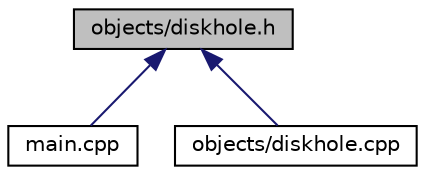 digraph "objects/diskhole.h"
{
  edge [fontname="Helvetica",fontsize="10",labelfontname="Helvetica",labelfontsize="10"];
  node [fontname="Helvetica",fontsize="10",shape=record];
  Node1 [label="objects/diskhole.h",height=0.2,width=0.4,color="black", fillcolor="grey75", style="filled", fontcolor="black"];
  Node1 -> Node2 [dir="back",color="midnightblue",fontsize="10",style="solid",fontname="Helvetica"];
  Node2 [label="main.cpp",height=0.2,width=0.4,color="black", fillcolor="white", style="filled",URL="$main_8cpp.html",tooltip="Declares an application, a main window and a 3D scene. "];
  Node1 -> Node3 [dir="back",color="midnightblue",fontsize="10",style="solid",fontname="Helvetica"];
  Node3 [label="objects/diskhole.cpp",height=0.2,width=0.4,color="black", fillcolor="white", style="filled",URL="$diskhole_8cpp.html"];
}
